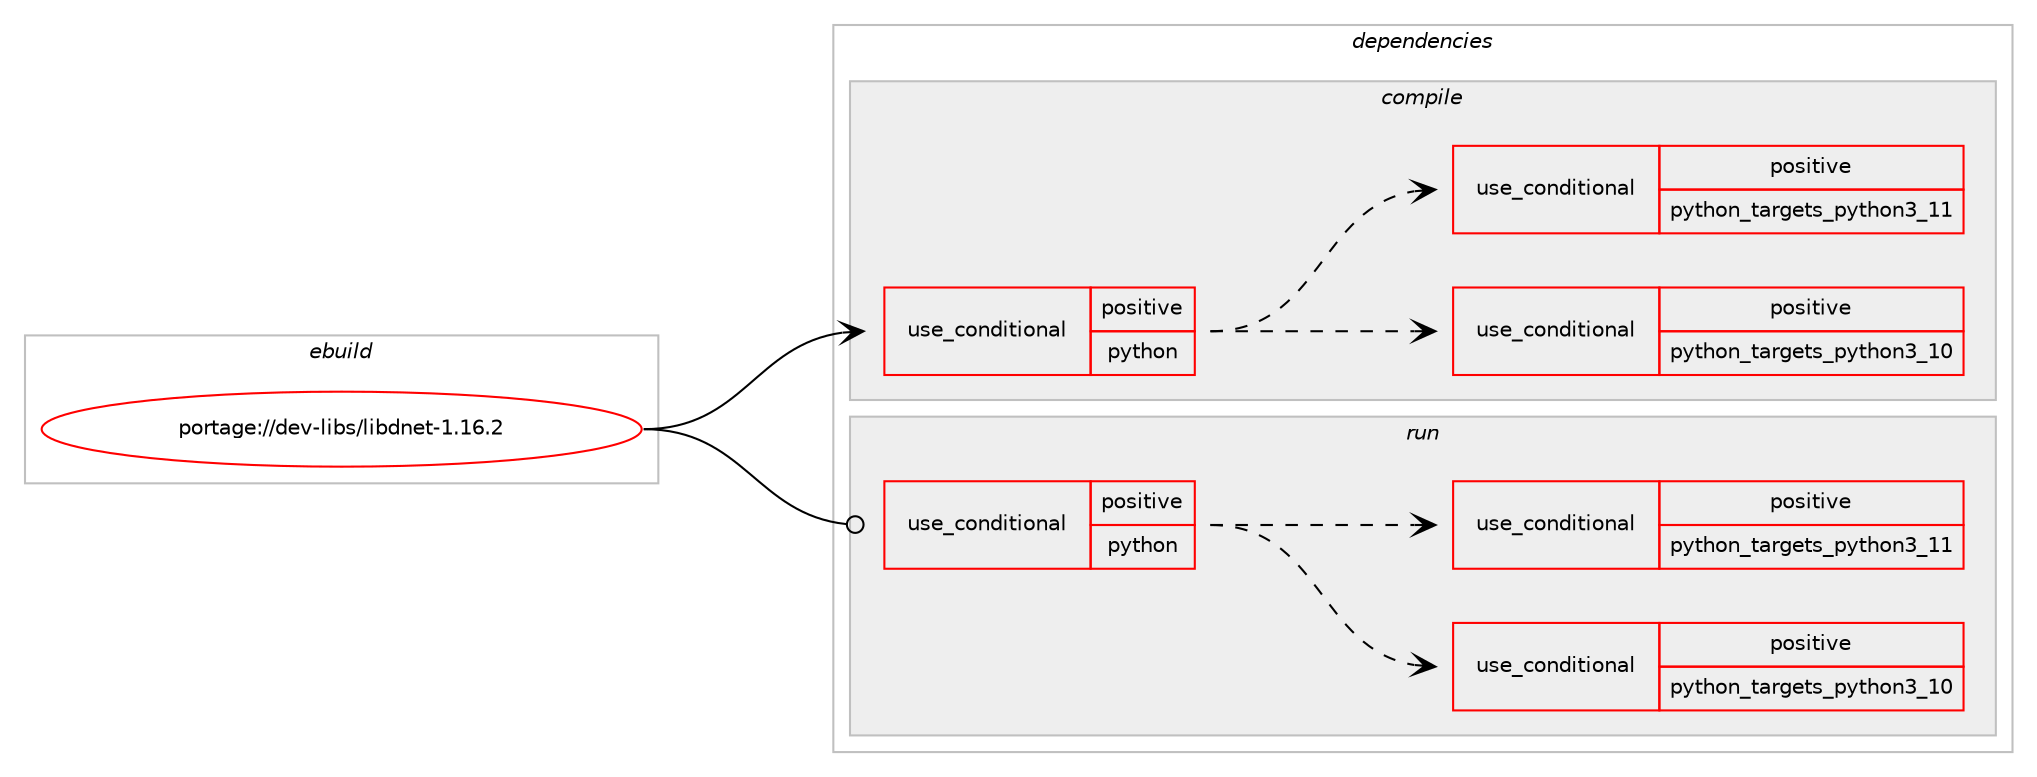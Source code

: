 digraph prolog {

# *************
# Graph options
# *************

newrank=true;
concentrate=true;
compound=true;
graph [rankdir=LR,fontname=Helvetica,fontsize=10,ranksep=1.5];#, ranksep=2.5, nodesep=0.2];
edge  [arrowhead=vee];
node  [fontname=Helvetica,fontsize=10];

# **********
# The ebuild
# **********

subgraph cluster_leftcol {
color=gray;
rank=same;
label=<<i>ebuild</i>>;
id [label="portage://dev-libs/libdnet-1.16.2", color=red, width=4, href="../dev-libs/libdnet-1.16.2.svg"];
}

# ****************
# The dependencies
# ****************

subgraph cluster_midcol {
color=gray;
label=<<i>dependencies</i>>;
subgraph cluster_compile {
fillcolor="#eeeeee";
style=filled;
label=<<i>compile</i>>;
subgraph cond25941 {
dependency55555 [label=<<TABLE BORDER="0" CELLBORDER="1" CELLSPACING="0" CELLPADDING="4"><TR><TD ROWSPAN="3" CELLPADDING="10">use_conditional</TD></TR><TR><TD>positive</TD></TR><TR><TD>python</TD></TR></TABLE>>, shape=none, color=red];
subgraph cond25942 {
dependency55556 [label=<<TABLE BORDER="0" CELLBORDER="1" CELLSPACING="0" CELLPADDING="4"><TR><TD ROWSPAN="3" CELLPADDING="10">use_conditional</TD></TR><TR><TD>positive</TD></TR><TR><TD>python_targets_python3_10</TD></TR></TABLE>>, shape=none, color=red];
# *** BEGIN UNKNOWN DEPENDENCY TYPE (TODO) ***
# dependency55556 -> package_dependency(portage://dev-libs/libdnet-1.16.2,install,no,dev-lang,python,none,[,,],[slot(3.10)],[])
# *** END UNKNOWN DEPENDENCY TYPE (TODO) ***

}
dependency55555:e -> dependency55556:w [weight=20,style="dashed",arrowhead="vee"];
subgraph cond25943 {
dependency55557 [label=<<TABLE BORDER="0" CELLBORDER="1" CELLSPACING="0" CELLPADDING="4"><TR><TD ROWSPAN="3" CELLPADDING="10">use_conditional</TD></TR><TR><TD>positive</TD></TR><TR><TD>python_targets_python3_11</TD></TR></TABLE>>, shape=none, color=red];
# *** BEGIN UNKNOWN DEPENDENCY TYPE (TODO) ***
# dependency55557 -> package_dependency(portage://dev-libs/libdnet-1.16.2,install,no,dev-lang,python,none,[,,],[slot(3.11)],[])
# *** END UNKNOWN DEPENDENCY TYPE (TODO) ***

}
dependency55555:e -> dependency55557:w [weight=20,style="dashed",arrowhead="vee"];
}
id:e -> dependency55555:w [weight=20,style="solid",arrowhead="vee"];
# *** BEGIN UNKNOWN DEPENDENCY TYPE (TODO) ***
# id -> package_dependency(portage://dev-libs/libdnet-1.16.2,install,no,dev-libs,libbsd,none,[,,],[],[])
# *** END UNKNOWN DEPENDENCY TYPE (TODO) ***

}
subgraph cluster_compileandrun {
fillcolor="#eeeeee";
style=filled;
label=<<i>compile and run</i>>;
}
subgraph cluster_run {
fillcolor="#eeeeee";
style=filled;
label=<<i>run</i>>;
subgraph cond25944 {
dependency55558 [label=<<TABLE BORDER="0" CELLBORDER="1" CELLSPACING="0" CELLPADDING="4"><TR><TD ROWSPAN="3" CELLPADDING="10">use_conditional</TD></TR><TR><TD>positive</TD></TR><TR><TD>python</TD></TR></TABLE>>, shape=none, color=red];
subgraph cond25945 {
dependency55559 [label=<<TABLE BORDER="0" CELLBORDER="1" CELLSPACING="0" CELLPADDING="4"><TR><TD ROWSPAN="3" CELLPADDING="10">use_conditional</TD></TR><TR><TD>positive</TD></TR><TR><TD>python_targets_python3_10</TD></TR></TABLE>>, shape=none, color=red];
# *** BEGIN UNKNOWN DEPENDENCY TYPE (TODO) ***
# dependency55559 -> package_dependency(portage://dev-libs/libdnet-1.16.2,run,no,dev-lang,python,none,[,,],[slot(3.10)],[])
# *** END UNKNOWN DEPENDENCY TYPE (TODO) ***

}
dependency55558:e -> dependency55559:w [weight=20,style="dashed",arrowhead="vee"];
subgraph cond25946 {
dependency55560 [label=<<TABLE BORDER="0" CELLBORDER="1" CELLSPACING="0" CELLPADDING="4"><TR><TD ROWSPAN="3" CELLPADDING="10">use_conditional</TD></TR><TR><TD>positive</TD></TR><TR><TD>python_targets_python3_11</TD></TR></TABLE>>, shape=none, color=red];
# *** BEGIN UNKNOWN DEPENDENCY TYPE (TODO) ***
# dependency55560 -> package_dependency(portage://dev-libs/libdnet-1.16.2,run,no,dev-lang,python,none,[,,],[slot(3.11)],[])
# *** END UNKNOWN DEPENDENCY TYPE (TODO) ***

}
dependency55558:e -> dependency55560:w [weight=20,style="dashed",arrowhead="vee"];
}
id:e -> dependency55558:w [weight=20,style="solid",arrowhead="odot"];
# *** BEGIN UNKNOWN DEPENDENCY TYPE (TODO) ***
# id -> package_dependency(portage://dev-libs/libdnet-1.16.2,run,no,dev-libs,libbsd,none,[,,],[],[])
# *** END UNKNOWN DEPENDENCY TYPE (TODO) ***

}
}

# **************
# The candidates
# **************

subgraph cluster_choices {
rank=same;
color=gray;
label=<<i>candidates</i>>;

}

}
